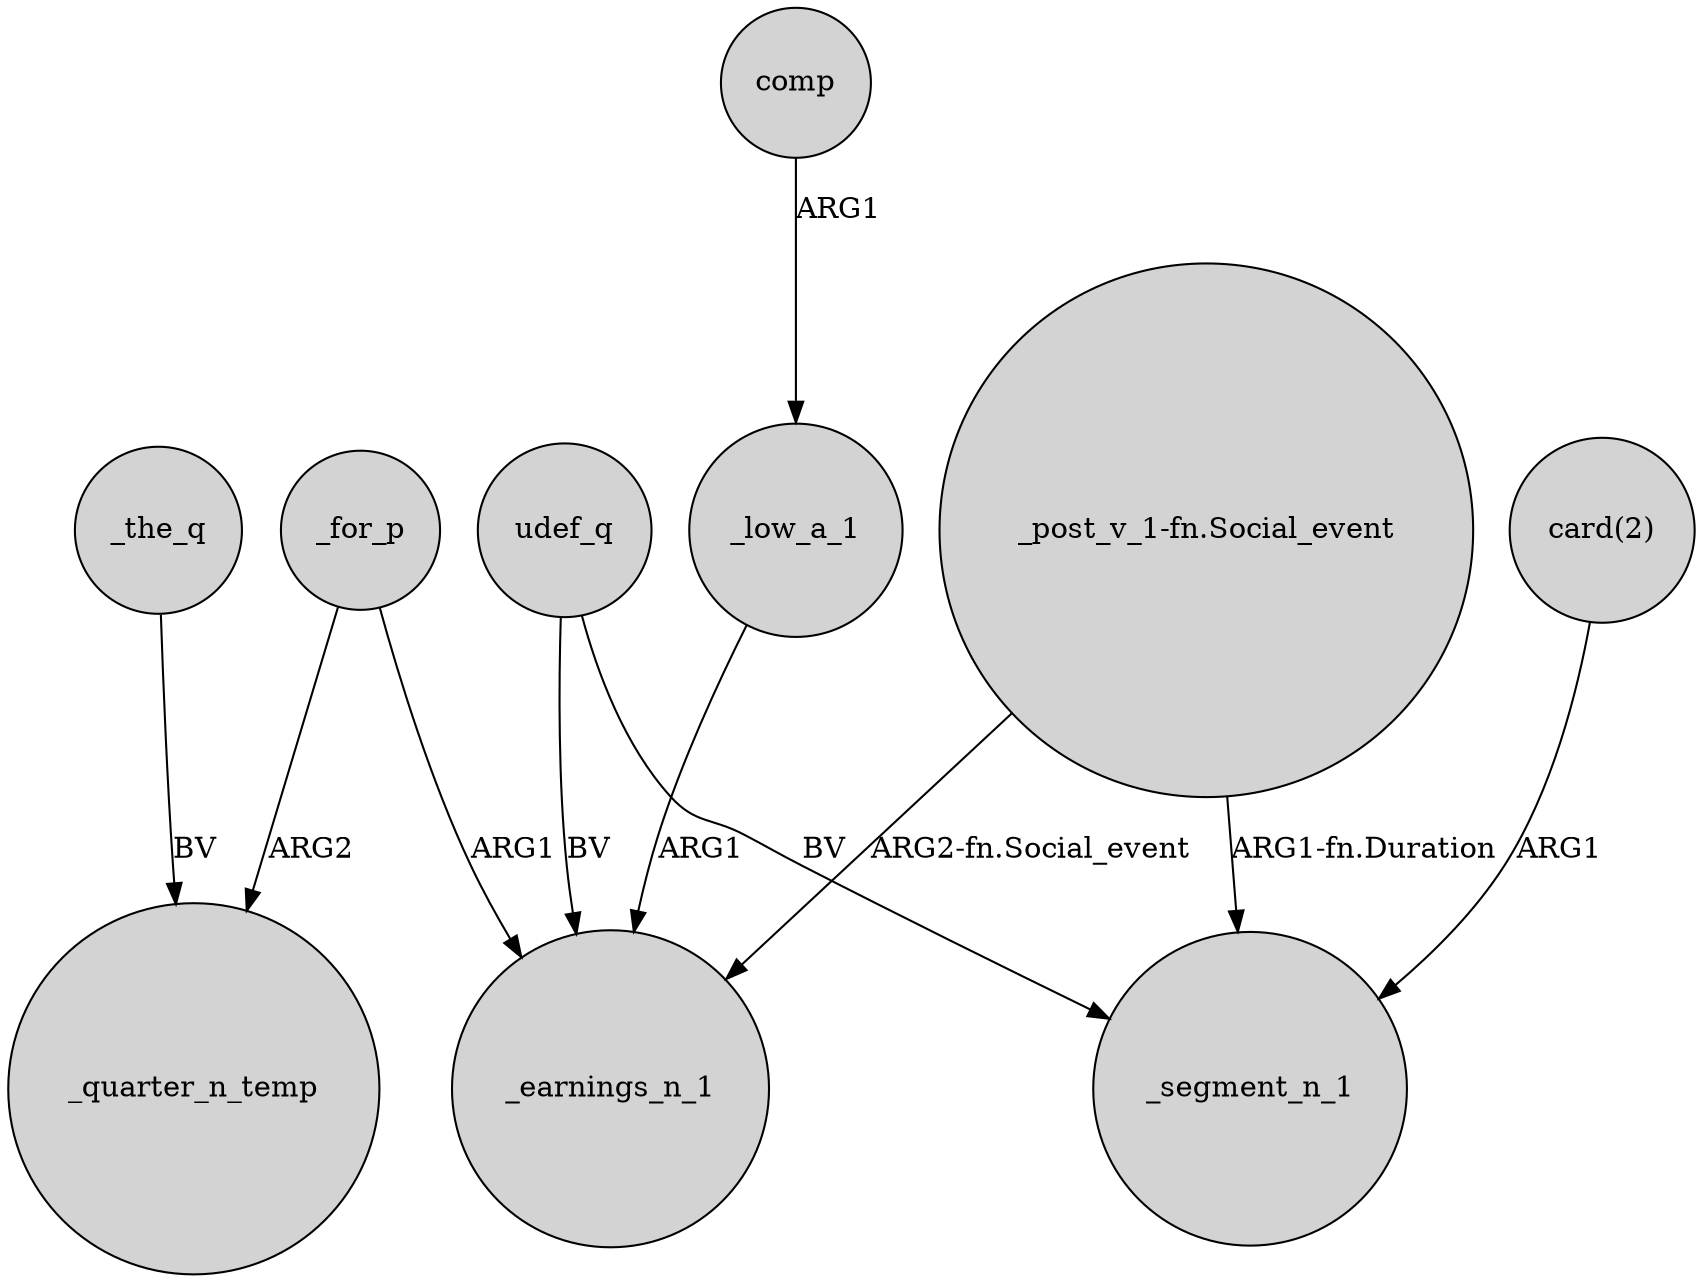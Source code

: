 digraph {
	node [shape=circle style=filled]
	_for_p -> _quarter_n_temp [label=ARG2]
	udef_q -> _earnings_n_1 [label=BV]
	udef_q -> _segment_n_1 [label=BV]
	_for_p -> _earnings_n_1 [label=ARG1]
	comp -> _low_a_1 [label=ARG1]
	"_post_v_1-fn.Social_event" -> _earnings_n_1 [label="ARG2-fn.Social_event"]
	_low_a_1 -> _earnings_n_1 [label=ARG1]
	"card(2)" -> _segment_n_1 [label=ARG1]
	_the_q -> _quarter_n_temp [label=BV]
	"_post_v_1-fn.Social_event" -> _segment_n_1 [label="ARG1-fn.Duration"]
}
